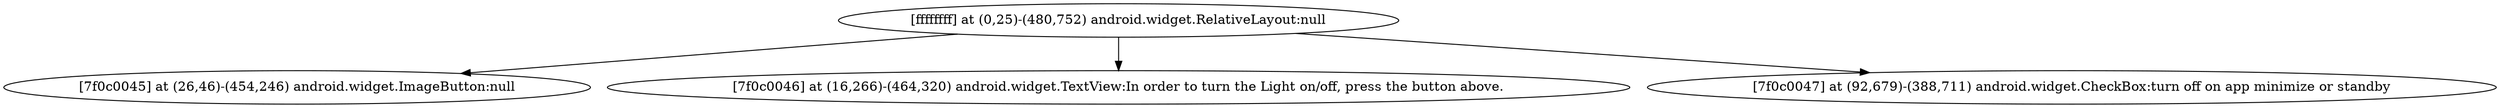 strict digraph G {
  1 [ label="[ffffffff] at (0,25)-(480,752) android.widget.RelativeLayout:null" ];
  2 [ label="[7f0c0045] at (26,46)-(454,246) android.widget.ImageButton:null" ];
  3 [ label="[7f0c0046] at (16,266)-(464,320) android.widget.TextView:In order to turn the Light on/off, press the button above." ];
  4 [ label="[7f0c0047] at (92,679)-(388,711) android.widget.CheckBox:turn off on app minimize or standby" ];
  1 -> 2;
  1 -> 3;
  1 -> 4;
}

